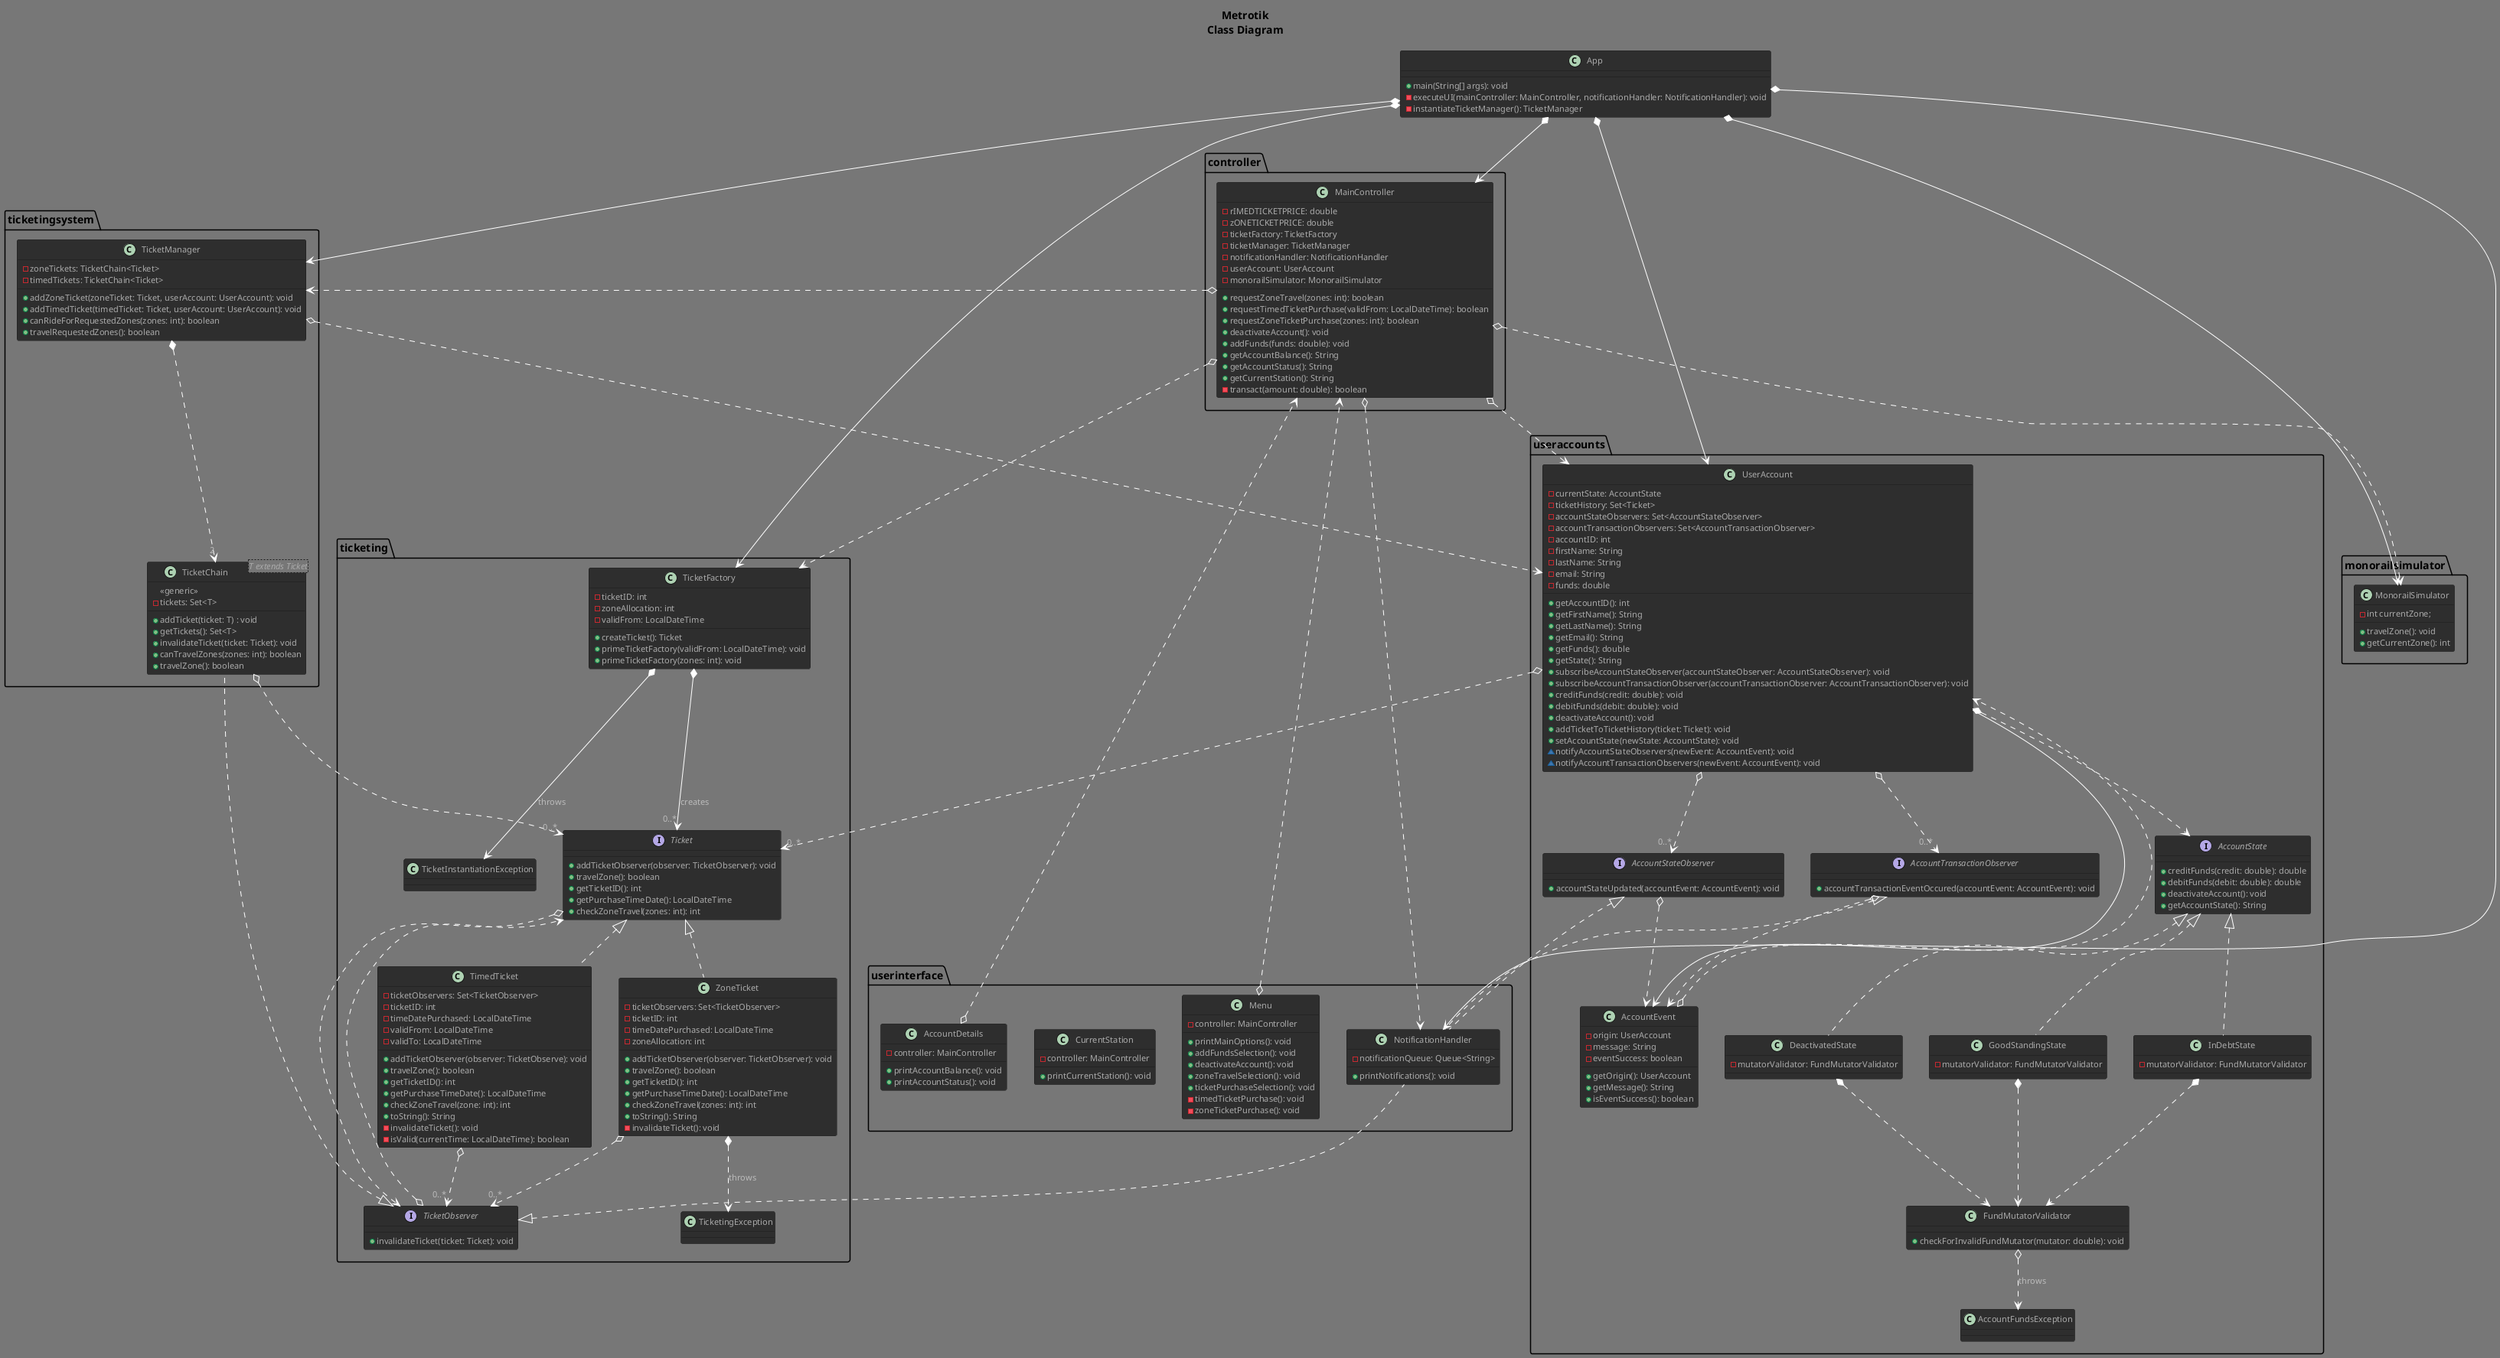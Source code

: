 @startuml
!theme reddress-darkblue
title Metrotik\nClass Diagram

'CLASSES

class App {
  + main(String[] args): void
  - executeUI(mainController: MainController, notificationHandler: NotificationHandler): void
  - instantiateTicketManager(): TicketManager
}
App *--> controller.MainController
App *--> useraccounts.UserAccount
App *--> userinterface.NotificationHandler
App *--> ticketing.TicketFactory
App *--> ticketingsystem.TicketManager
App *--> monorailsimulator.MonorailSimulator

package "controller" {
    class MainController {
      - rIMEDTICKETPRICE: double
      - zONETICKETPRICE: double
      - ticketFactory: TicketFactory
      - ticketManager: TicketManager
      - notificationHandler: NotificationHandler
      - userAccount: UserAccount
      - monorailSimulator: MonorailSimulator

      + requestZoneTravel(zones: int): boolean
      + requestTimedTicketPurchase(validFrom: LocalDateTime): boolean
      + requestZoneTicketPurchase(zones: int): boolean
      + deactivateAccount(): void
      + addFunds(funds: double): void
      + getAccountBalance(): String
      + getAccountStatus(): String
      + getCurrentStation(): String
      - transact(amount: double): boolean
    } 
    MainController o..> TicketFactory
    MainController o..> TicketManager
    MainController o..> NotificationHandler
    MainController o..> UserAccount
    MainController o..> MonorailSimulator
}

package "monorailsimulator" {
    class MonorailSimulator {
      - int currentZone;
      + travelZone(): void
      + getCurrentZone(): int
    }
}

package "ticketing" {
    interface Ticket {
      + addTicketObserver(observer: TicketObserver): void
      + travelZone(): boolean
      + getTicketID(): int
      + getPurchaseTimeDate(): LocalDateTime
      + checkZoneTravel(zones: int): int
    }
    Ticket o..> TicketObserver

    class TicketFactory {
      - ticketID: int
      - zoneAllocation: int
      - validFrom: LocalDateTime
      + createTicket(): Ticket
      + primeTicketFactory(validFrom: LocalDateTime): void
      + primeTicketFactory(zones: int): void
    }
    TicketFactory *--> "0..*"Ticket : creates
    TicketFactory *--> TicketInstantiationException : throws

    class TicketInstantiationException {
    }

    class TicketingException {
    }

    interface TicketObserver {
      + invalidateTicket(ticket: Ticket): void
    }
    TicketObserver o..> Ticket

    class TimedTicket implements Ticket {
      - ticketObservers: Set<TicketObserver>
      - ticketID: int
      - timeDatePurchased: LocalDateTime
      - validFrom: LocalDateTime
      - validTo: LocalDateTime
      + addTicketObserver(observer: TicketObserve): void
      + travelZone(): boolean
      + getTicketID(): int
      + getPurchaseTimeDate(): LocalDateTime
      + checkZoneTravel(zone: int): int
      + toString(): String
      - invalidateTicket(): void
      - isValid(currentTime: LocalDateTime): boolean
    }
    TimedTicket o..> "0..*" TicketObserver

    class ZoneTicket implements Ticket {
      - ticketObservers: Set<TicketObserver>
      - ticketID: int
      - timeDatePurchased: LocalDateTime
      - zoneAllocation: int
      + addTicketObserver(observer: TicketObserver): void
      + travelZone(): boolean
      + getTicketID(): int
      + getPurchaseTimeDate(): LocalDateTime
      + checkZoneTravel(zones: int): int
      + toString(): String
      - invalidateTicket(): void
    }
    ZoneTicket o..> "0..*" TicketObserver
    ZoneTicket *..> TicketingException : throws
}

package "ticketingsystem" {
    class TicketChain<T extends Ticket> implements ticketing.TicketObserver {
      <<generic>>
      - tickets: Set<T>
      + addTicket(ticket: T) : void
      + getTickets(): Set<T>
      + invalidateTicket(ticket: Ticket): void
      + canTravelZones(zones: int): boolean
      +  travelZone(): boolean
    }
    TicketChain o..> "0..*" Ticket

    class TicketManager {
      - zoneTickets: TicketChain<Ticket>
      - timedTickets: TicketChain<Ticket>
      + addZoneTicket(zoneTicket: Ticket, userAccount: UserAccount): void
      + addTimedTicket(timedTicket: Ticket, userAccount: UserAccount): void
      + canRideForRequestedZones(zones: int): boolean
      + travelRequestedZones(): boolean
    }
    TicketManager *..> "2" TicketChain
    TicketManager o..> UserAccount
}

package "useraccounts" {
    class UserAccount {
      - currentState: AccountState
      - ticketHistory: Set<Ticket>
      - accountStateObservers: Set<AccountStateObserver>
      - accountTransactionObservers: Set<AccountTransactionObserver>
      - accountID: int
      - firstName: String
      - lastName: String
      - email: String
      - funds: double
      + getAccountID(): int
      + getFirstName(): String
      + getLastName(): String
      + getEmail(): String
      + getFunds(): double
      + getState(): String
      + subscribeAccountStateObserver(accountStateObserver: AccountStateObserver): void
      + subscribeAccountTransactionObserver(accountTransactionObserver: AccountTransactionObserver): void
      + creditFunds(credit: double): void
      + debitFunds(debit: double): void
      + deactivateAccount(): void
      + addTicketToTicketHistory(ticket: Ticket): void
      + setAccountState(newState: AccountState): void
      ~ notifyAccountStateObservers(newEvent: AccountEvent): void
      ~ notifyAccountTransactionObservers(newEvent: AccountEvent): void
    }
    UserAccount o..> "0..*" Ticket
    UserAccount o..> "0..*" AccountStateObserver
    UserAccount o..> "0..*" AccountTransactionObserver
    UserAccount *..> AccountState
    UserAccount --> AccountEvent

    class AccountEvent {
      - origin: UserAccount
      - message: String
      - eventSuccess: boolean
      + getOrigin(): UserAccount
      + getMessage(): String
      + isEventSuccess(): boolean
    }
    AccountEvent o..> UserAccount

    class AccountFundsException {
    }

    interface AccountState {
      + creditFunds(credit: double): double
      + debitFunds(debit: double): double
      + deactivateAccount(): void
      + getAccountState(): String
    }

    interface AccountStateObserver {
      + accountStateUpdated(accountEvent: AccountEvent): void
    }
    AccountStateObserver o..> AccountEvent

    interface AccountTransactionObserver {
      + accountTransactionEventOccured(accountEvent: AccountEvent): void
    }
    AccountTransactionObserver o..> AccountEvent

    class FundMutatorValidator {
      + checkForInvalidFundMutator(mutator: double): void
    }
    FundMutatorValidator o..> AccountFundsException : throws

    class DeactivatedState implements AccountState {
      - mutatorValidator: FundMutatorValidator
    }
    DeactivatedState *..> FundMutatorValidator

    class GoodStandingState implements AccountState {
      - mutatorValidator: FundMutatorValidator
    }
    GoodStandingState *..> FundMutatorValidator

    class InDebtState implements AccountState {
      - mutatorValidator: FundMutatorValidator
    }
    InDebtState *..> FundMutatorValidator
}

package "userinterface" {
    class AccountDetails {
      - controller: MainController
      + printAccountBalance(): void
      + printAccountStatus(): void
    }
    AccountDetails o..> MainController

    class CurrentStation {
      - controller: MainController
      + printCurrentStation(): void
    }

    class Menu {
      - controller: MainController
      + printMainOptions(): void
      + addFundsSelection(): void
      + deactivateAccount(): void
      + zoneTravelSelection(): void
      + ticketPurchaseSelection(): void
      - timedTicketPurchase(): void
      - zoneTicketPurchase(): void
    }
    Menu o..> MainController

    class NotificationHandler implements ticketing.TicketObserver, useraccounts.AccountStateObserver, useraccounts.AccountTransactionObserver {
      - notificationQueue: Queue<String>
      + printNotifications(): void
    }
}

@enduml
